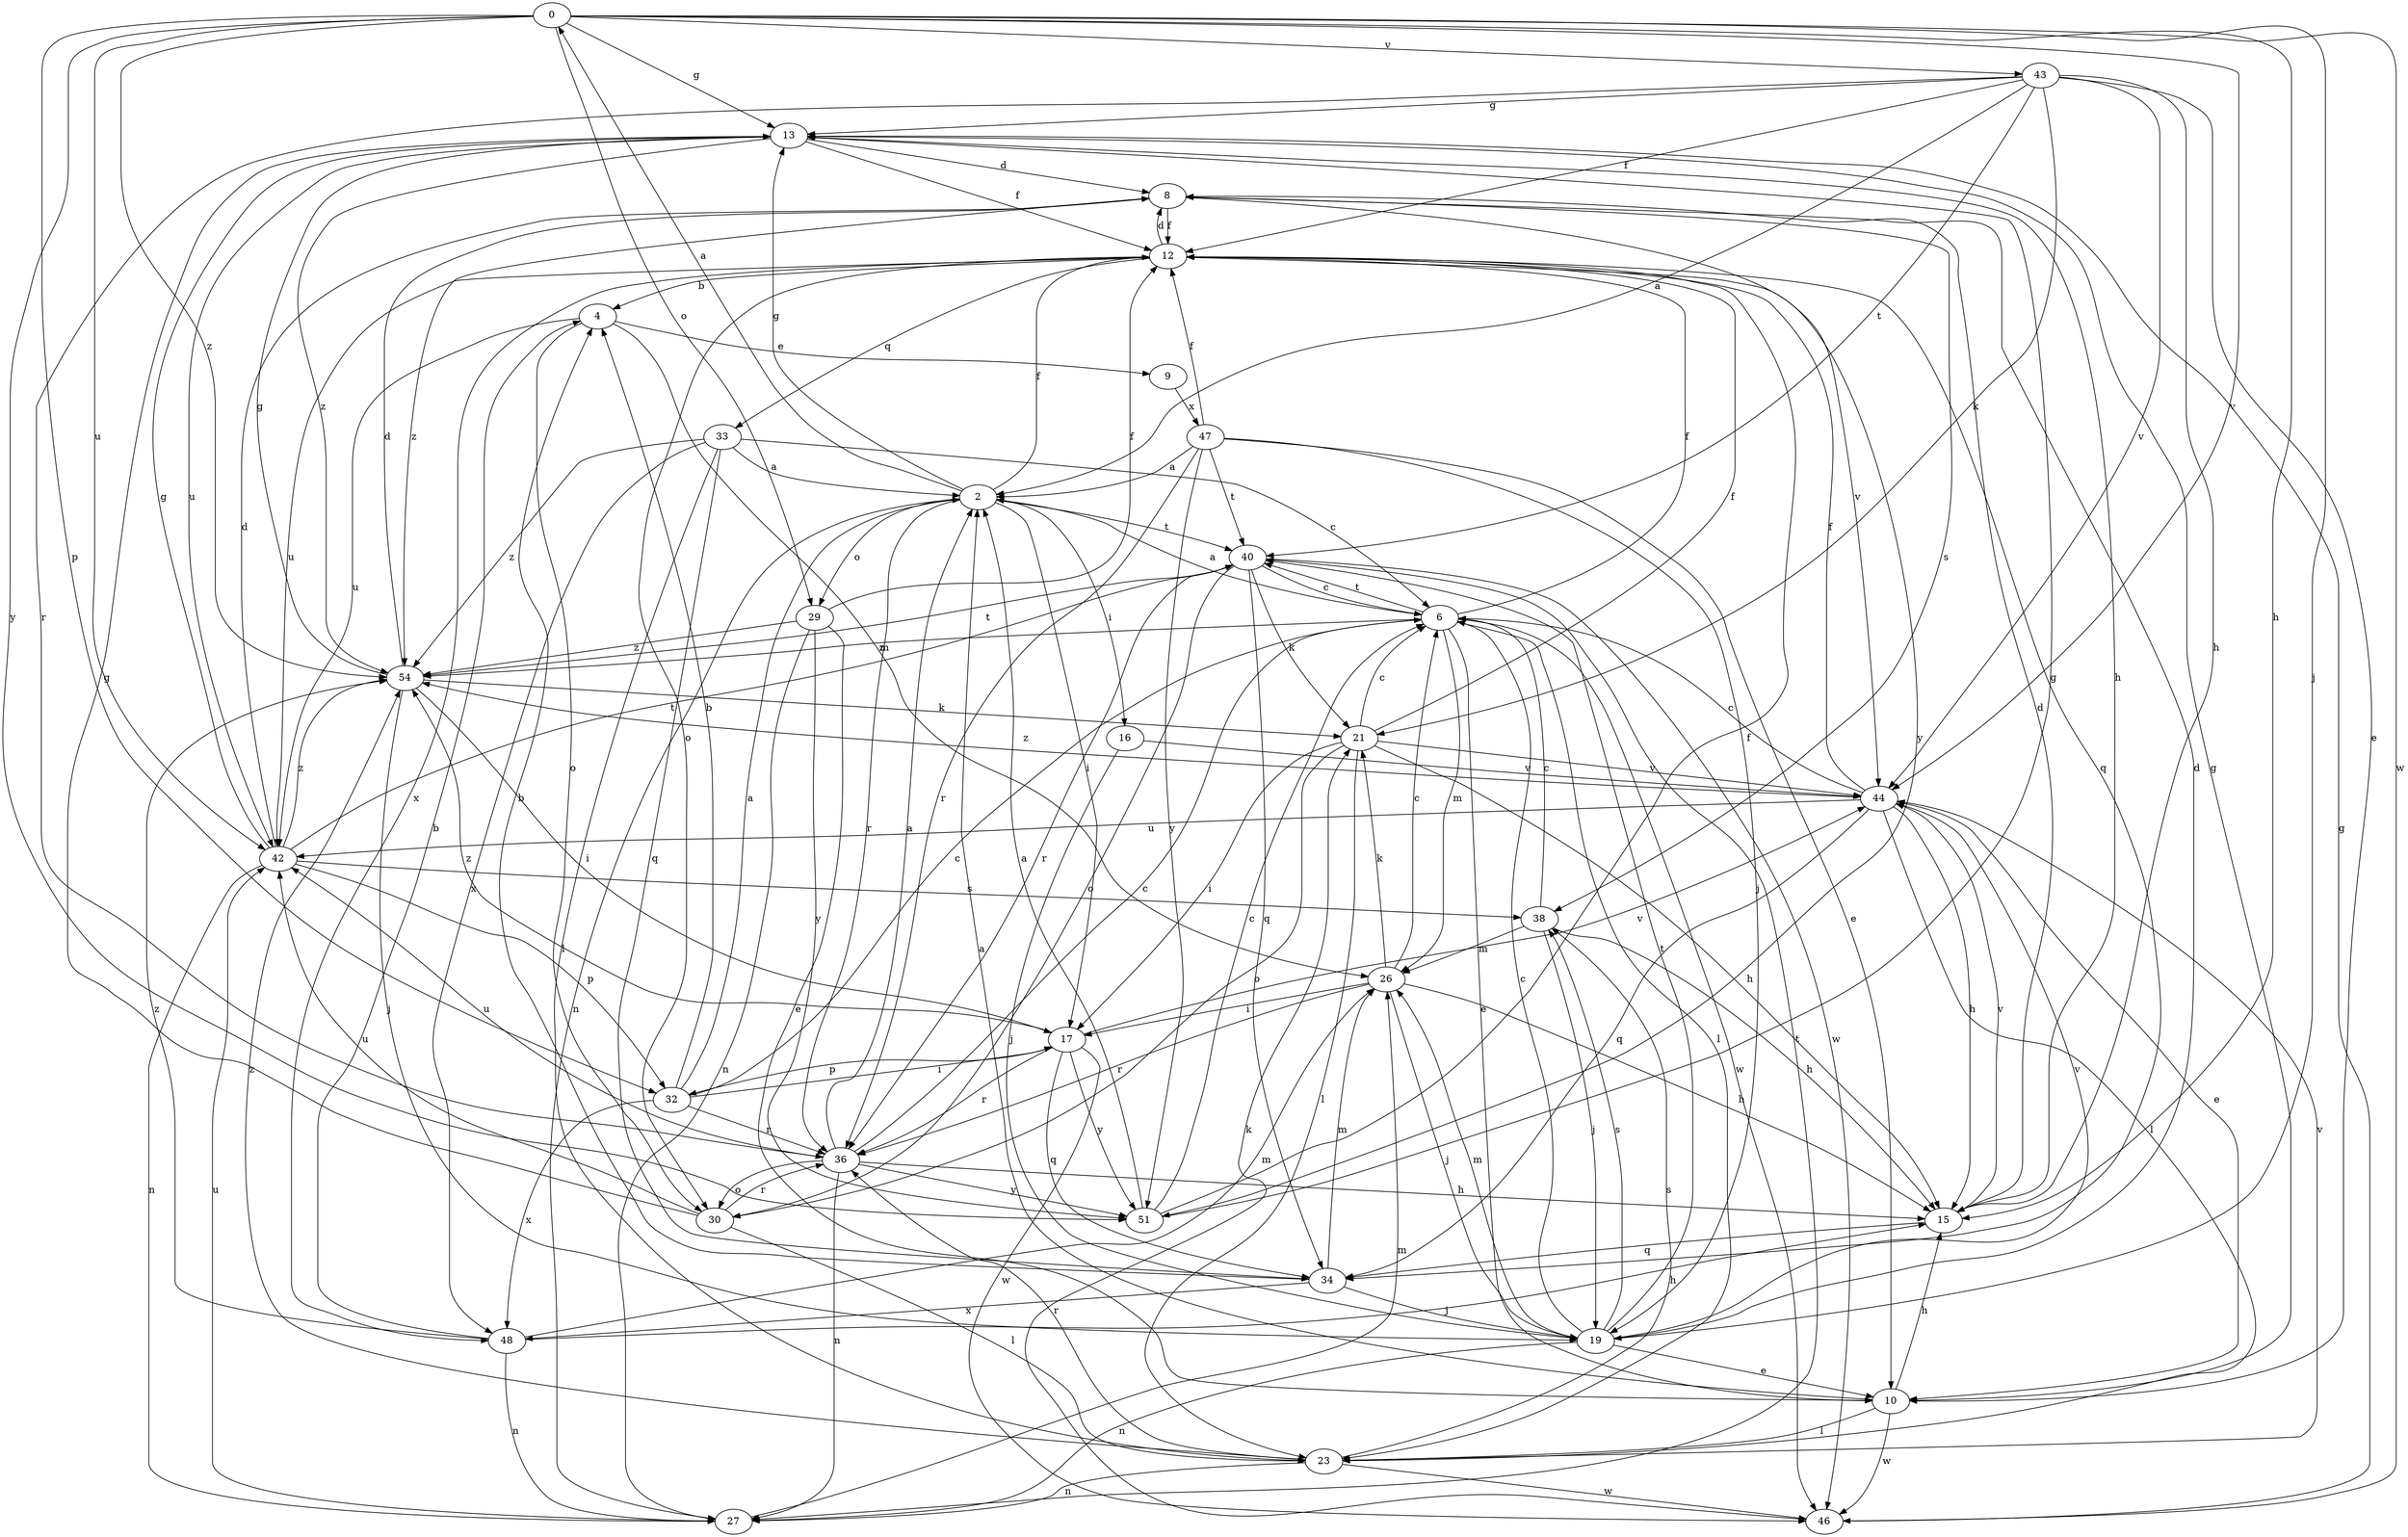 strict digraph  {
0;
2;
4;
6;
8;
9;
10;
12;
13;
15;
16;
17;
19;
21;
23;
26;
27;
29;
30;
32;
33;
34;
36;
38;
40;
42;
43;
44;
46;
47;
48;
51;
54;
0 -> 13  [label=g];
0 -> 15  [label=h];
0 -> 19  [label=j];
0 -> 29  [label=o];
0 -> 32  [label=p];
0 -> 42  [label=u];
0 -> 43  [label=v];
0 -> 44  [label=v];
0 -> 46  [label=w];
0 -> 51  [label=y];
0 -> 54  [label=z];
2 -> 0  [label=a];
2 -> 12  [label=f];
2 -> 13  [label=g];
2 -> 16  [label=i];
2 -> 17  [label=i];
2 -> 27  [label=n];
2 -> 29  [label=o];
2 -> 36  [label=r];
2 -> 40  [label=t];
4 -> 9  [label=e];
4 -> 26  [label=m];
4 -> 30  [label=o];
4 -> 42  [label=u];
6 -> 2  [label=a];
6 -> 10  [label=e];
6 -> 12  [label=f];
6 -> 23  [label=l];
6 -> 26  [label=m];
6 -> 40  [label=t];
6 -> 46  [label=w];
6 -> 54  [label=z];
8 -> 12  [label=f];
8 -> 38  [label=s];
8 -> 44  [label=v];
8 -> 54  [label=z];
9 -> 47  [label=x];
10 -> 2  [label=a];
10 -> 13  [label=g];
10 -> 15  [label=h];
10 -> 23  [label=l];
10 -> 46  [label=w];
12 -> 4  [label=b];
12 -> 8  [label=d];
12 -> 30  [label=o];
12 -> 33  [label=q];
12 -> 34  [label=q];
12 -> 42  [label=u];
12 -> 48  [label=x];
12 -> 51  [label=y];
13 -> 8  [label=d];
13 -> 12  [label=f];
13 -> 15  [label=h];
13 -> 42  [label=u];
13 -> 54  [label=z];
15 -> 8  [label=d];
15 -> 34  [label=q];
15 -> 44  [label=v];
16 -> 19  [label=j];
16 -> 44  [label=v];
17 -> 32  [label=p];
17 -> 34  [label=q];
17 -> 36  [label=r];
17 -> 44  [label=v];
17 -> 46  [label=w];
17 -> 51  [label=y];
17 -> 54  [label=z];
19 -> 6  [label=c];
19 -> 8  [label=d];
19 -> 10  [label=e];
19 -> 26  [label=m];
19 -> 27  [label=n];
19 -> 38  [label=s];
19 -> 40  [label=t];
19 -> 44  [label=v];
21 -> 6  [label=c];
21 -> 12  [label=f];
21 -> 15  [label=h];
21 -> 17  [label=i];
21 -> 23  [label=l];
21 -> 30  [label=o];
21 -> 44  [label=v];
23 -> 27  [label=n];
23 -> 36  [label=r];
23 -> 38  [label=s];
23 -> 44  [label=v];
23 -> 46  [label=w];
23 -> 54  [label=z];
26 -> 6  [label=c];
26 -> 15  [label=h];
26 -> 17  [label=i];
26 -> 19  [label=j];
26 -> 21  [label=k];
26 -> 36  [label=r];
27 -> 26  [label=m];
27 -> 40  [label=t];
27 -> 42  [label=u];
29 -> 10  [label=e];
29 -> 12  [label=f];
29 -> 27  [label=n];
29 -> 51  [label=y];
29 -> 54  [label=z];
30 -> 13  [label=g];
30 -> 23  [label=l];
30 -> 36  [label=r];
30 -> 42  [label=u];
32 -> 2  [label=a];
32 -> 4  [label=b];
32 -> 6  [label=c];
32 -> 17  [label=i];
32 -> 36  [label=r];
32 -> 48  [label=x];
33 -> 2  [label=a];
33 -> 6  [label=c];
33 -> 23  [label=l];
33 -> 34  [label=q];
33 -> 48  [label=x];
33 -> 54  [label=z];
34 -> 4  [label=b];
34 -> 19  [label=j];
34 -> 26  [label=m];
34 -> 48  [label=x];
36 -> 2  [label=a];
36 -> 6  [label=c];
36 -> 15  [label=h];
36 -> 27  [label=n];
36 -> 30  [label=o];
36 -> 42  [label=u];
36 -> 51  [label=y];
38 -> 6  [label=c];
38 -> 15  [label=h];
38 -> 19  [label=j];
38 -> 26  [label=m];
40 -> 6  [label=c];
40 -> 21  [label=k];
40 -> 30  [label=o];
40 -> 34  [label=q];
40 -> 36  [label=r];
40 -> 46  [label=w];
42 -> 8  [label=d];
42 -> 13  [label=g];
42 -> 27  [label=n];
42 -> 32  [label=p];
42 -> 38  [label=s];
42 -> 40  [label=t];
42 -> 54  [label=z];
43 -> 2  [label=a];
43 -> 10  [label=e];
43 -> 12  [label=f];
43 -> 13  [label=g];
43 -> 15  [label=h];
43 -> 21  [label=k];
43 -> 36  [label=r];
43 -> 40  [label=t];
43 -> 44  [label=v];
44 -> 6  [label=c];
44 -> 10  [label=e];
44 -> 12  [label=f];
44 -> 15  [label=h];
44 -> 23  [label=l];
44 -> 34  [label=q];
44 -> 42  [label=u];
44 -> 54  [label=z];
46 -> 13  [label=g];
46 -> 21  [label=k];
47 -> 2  [label=a];
47 -> 10  [label=e];
47 -> 12  [label=f];
47 -> 19  [label=j];
47 -> 36  [label=r];
47 -> 40  [label=t];
47 -> 51  [label=y];
48 -> 4  [label=b];
48 -> 15  [label=h];
48 -> 26  [label=m];
48 -> 27  [label=n];
48 -> 54  [label=z];
51 -> 2  [label=a];
51 -> 6  [label=c];
51 -> 12  [label=f];
51 -> 13  [label=g];
54 -> 8  [label=d];
54 -> 13  [label=g];
54 -> 17  [label=i];
54 -> 19  [label=j];
54 -> 21  [label=k];
54 -> 40  [label=t];
}
